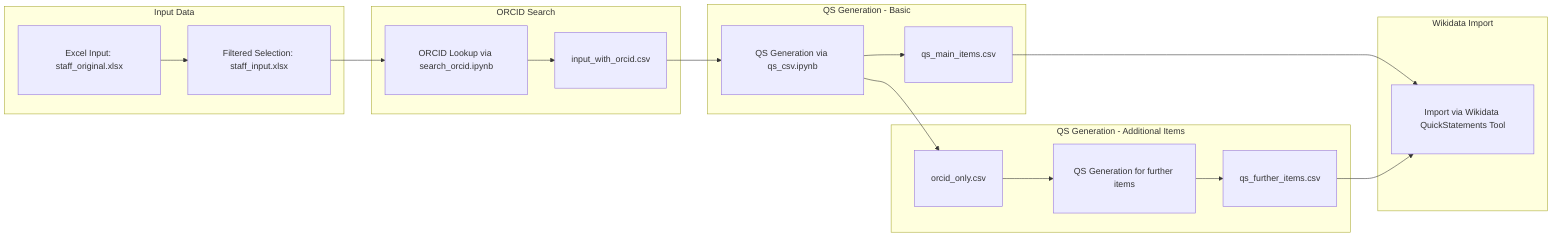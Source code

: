 flowchart LR
    subgraph Input Data
        A[<br>Excel Input: staff_original.xlsx<br><br>] --> B[<br>Filtered Selection: staff_input.xlsx<br><br>]
    end
    subgraph ORCID Search
        B --> C[<br>ORCID Lookup via search_orcid.ipynb<br><br>]
        C --> D[<br>input_with_orcid.csv<br><br>]
    end
    subgraph QS Generation - Basic
        D --> E[<br>QS Generation via qs_csv.ipynb<br><br>]
        E --> L[<br>qs_main_items.csv<br><br>]
    end
    subgraph QS Generation - Additional Items
        E --> M[<br>orcid_only.csv<br><br>]
        M --> N[<br>QS Generation for further items<br><br>]
        N --> O[<br>qs_further_items.csv<br><br>]
    end
    subgraph Wikidata Import
        P[<br>Import via Wikidata QuickStatements Tool<br><br>]
        L --> P
        O --> P
    end